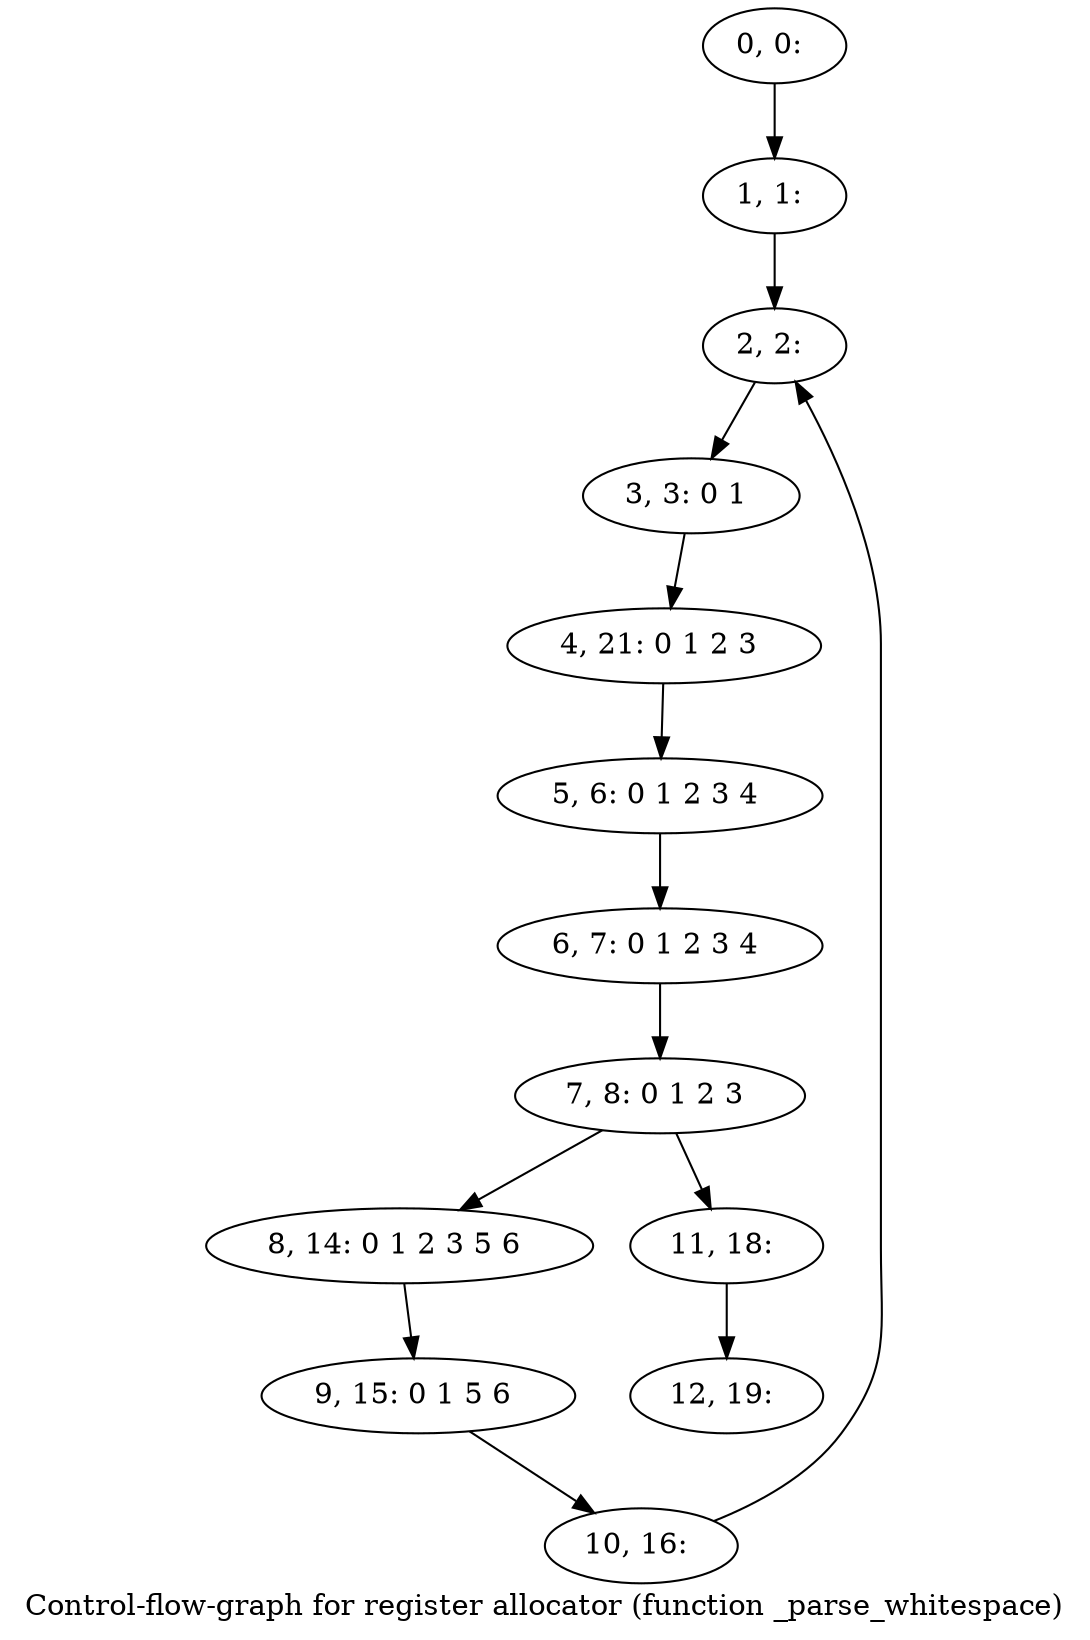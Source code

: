 digraph G {
graph [label="Control-flow-graph for register allocator (function _parse_whitespace)"]
0[label="0, 0: "];
1[label="1, 1: "];
2[label="2, 2: "];
3[label="3, 3: 0 1 "];
4[label="4, 21: 0 1 2 3 "];
5[label="5, 6: 0 1 2 3 4 "];
6[label="6, 7: 0 1 2 3 4 "];
7[label="7, 8: 0 1 2 3 "];
8[label="8, 14: 0 1 2 3 5 6 "];
9[label="9, 15: 0 1 5 6 "];
10[label="10, 16: "];
11[label="11, 18: "];
12[label="12, 19: "];
0->1 ;
1->2 ;
2->3 ;
3->4 ;
4->5 ;
5->6 ;
6->7 ;
7->8 ;
7->11 ;
8->9 ;
9->10 ;
10->2 ;
11->12 ;
}

